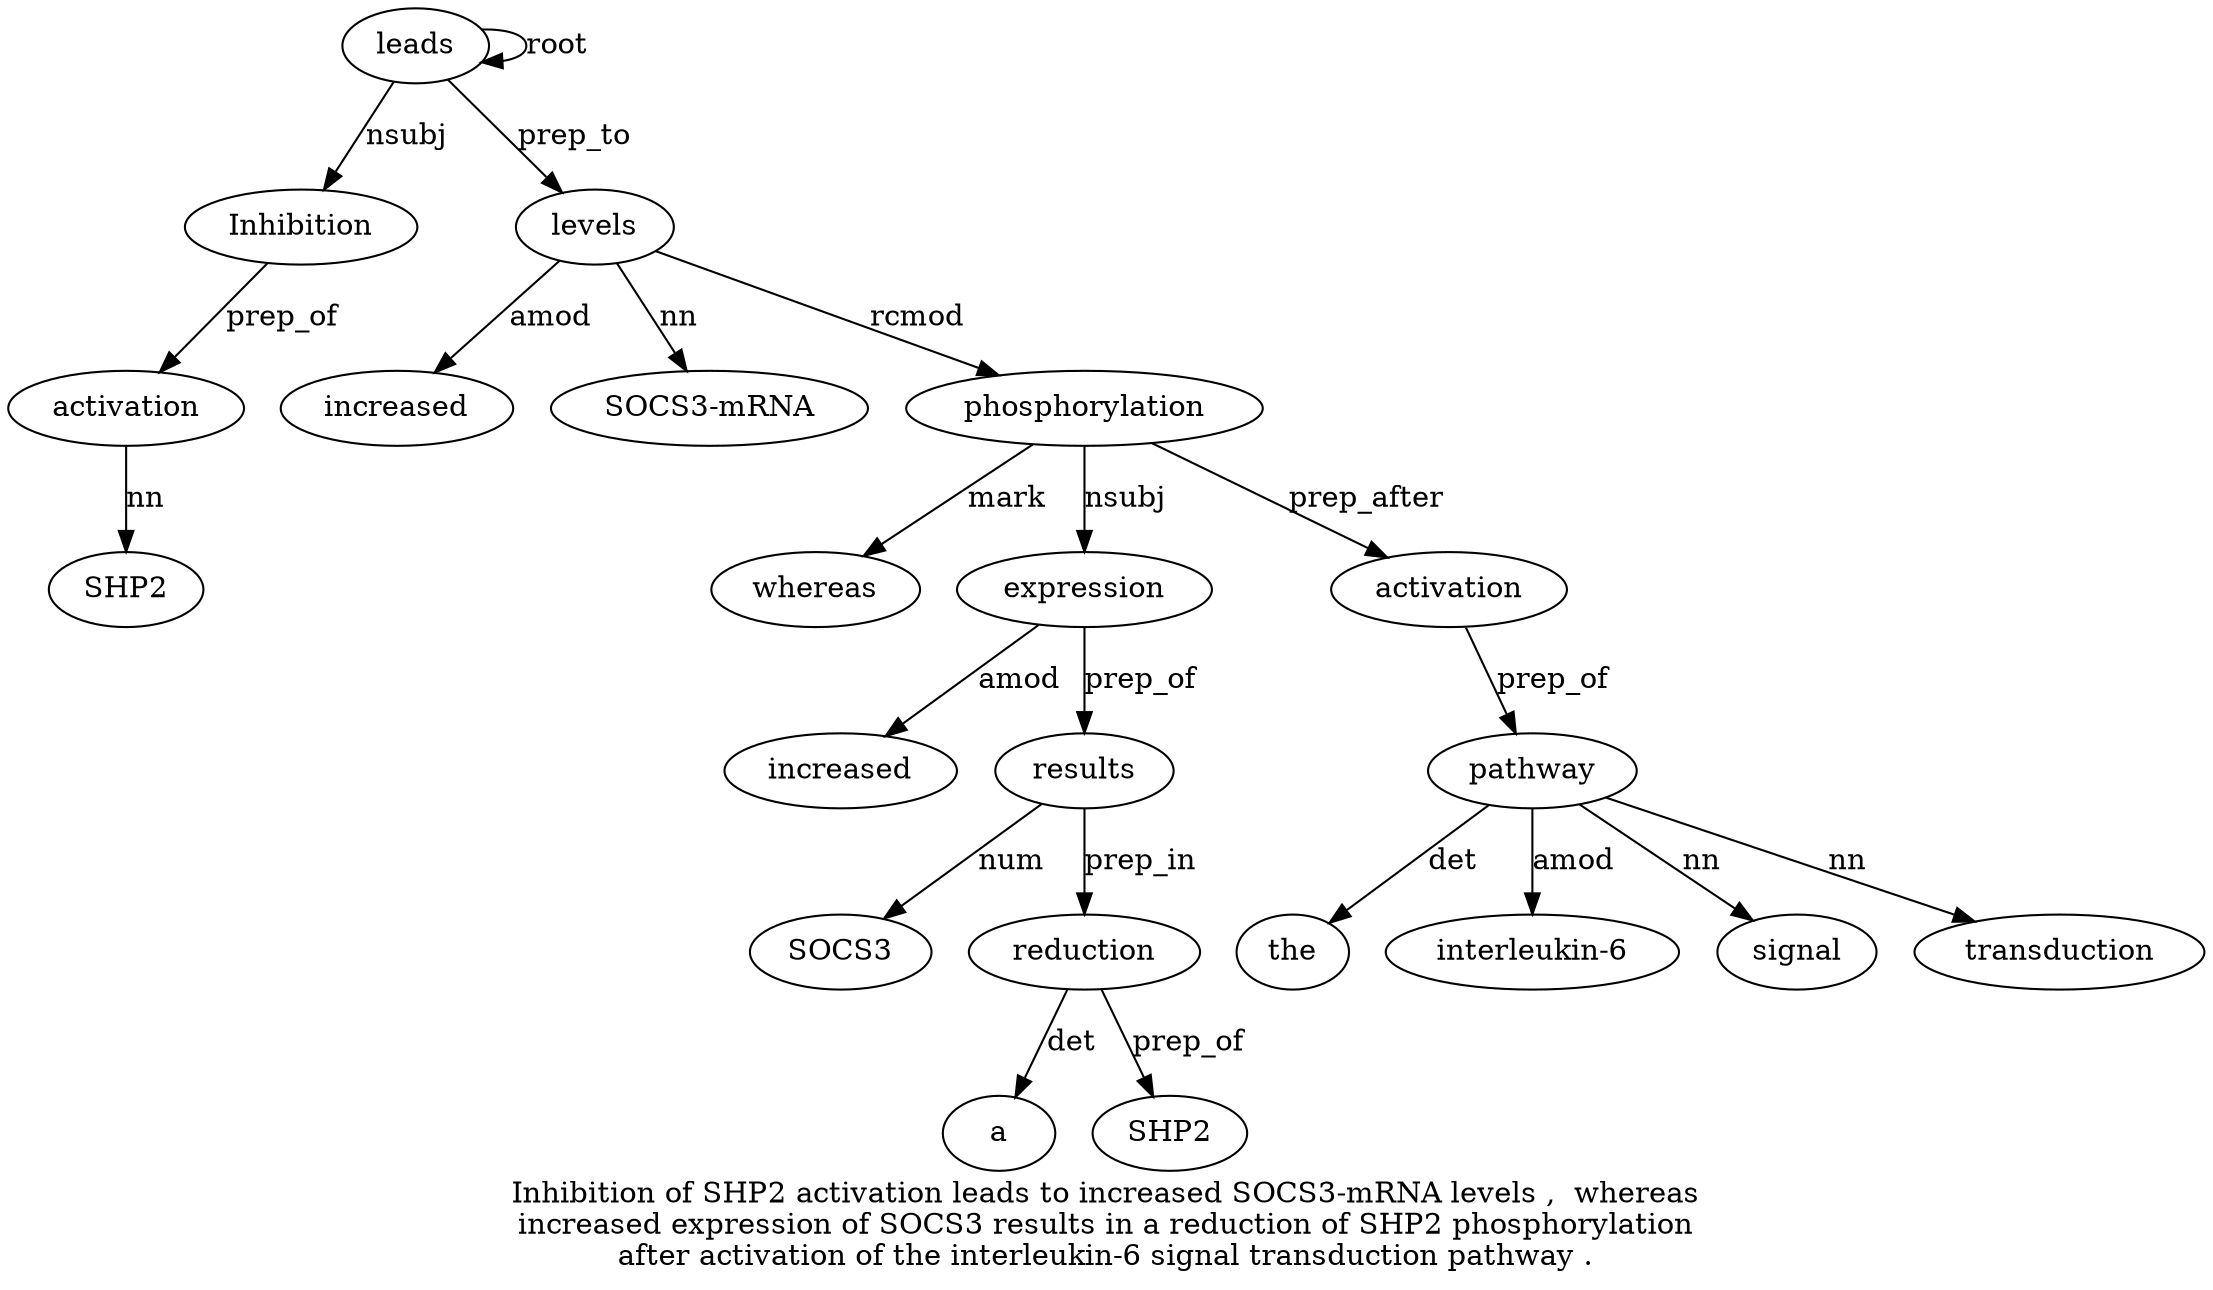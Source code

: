 digraph "Inhibition of SHP2 activation leads to increased SOCS3-mRNA levels ,  whereas increased expression of SOCS3 results in a reduction of SHP2 phosphorylation after activation of the interleukin-6 signal transduction pathway ." {
label="Inhibition of SHP2 activation leads to increased SOCS3-mRNA levels ,  whereas
increased expression of SOCS3 results in a reduction of SHP2 phosphorylation
after activation of the interleukin-6 signal transduction pathway .";
leads5 [style=filled, fillcolor=white, label=leads];
Inhibition1 [style=filled, fillcolor=white, label=Inhibition];
leads5 -> Inhibition1  [label=nsubj];
activation4 [style=filled, fillcolor=white, label=activation];
SHP23 [style=filled, fillcolor=white, label=SHP2];
activation4 -> SHP23  [label=nn];
Inhibition1 -> activation4  [label=prep_of];
leads5 -> leads5  [label=root];
levels9 [style=filled, fillcolor=white, label=levels];
increased7 [style=filled, fillcolor=white, label=increased];
levels9 -> increased7  [label=amod];
"SOCS3-mRNA8" [style=filled, fillcolor=white, label="SOCS3-mRNA"];
levels9 -> "SOCS3-mRNA8"  [label=nn];
leads5 -> levels9  [label=prep_to];
phosphorylation22 [style=filled, fillcolor=white, label=phosphorylation];
whereas11 [style=filled, fillcolor=white, label=whereas];
phosphorylation22 -> whereas11  [label=mark];
expression13 [style=filled, fillcolor=white, label=expression];
increased12 [style=filled, fillcolor=white, label=increased];
expression13 -> increased12  [label=amod];
phosphorylation22 -> expression13  [label=nsubj];
results16 [style=filled, fillcolor=white, label=results];
SOCS315 [style=filled, fillcolor=white, label=SOCS3];
results16 -> SOCS315  [label=num];
expression13 -> results16  [label=prep_of];
reduction19 [style=filled, fillcolor=white, label=reduction];
a18 [style=filled, fillcolor=white, label=a];
reduction19 -> a18  [label=det];
results16 -> reduction19  [label=prep_in];
SHP221 [style=filled, fillcolor=white, label=SHP2];
reduction19 -> SHP221  [label=prep_of];
levels9 -> phosphorylation22  [label=rcmod];
activation24 [style=filled, fillcolor=white, label=activation];
phosphorylation22 -> activation24  [label=prep_after];
pathway30 [style=filled, fillcolor=white, label=pathway];
the26 [style=filled, fillcolor=white, label=the];
pathway30 -> the26  [label=det];
"interleukin-627" [style=filled, fillcolor=white, label="interleukin-6"];
pathway30 -> "interleukin-627"  [label=amod];
signal28 [style=filled, fillcolor=white, label=signal];
pathway30 -> signal28  [label=nn];
transduction29 [style=filled, fillcolor=white, label=transduction];
pathway30 -> transduction29  [label=nn];
activation24 -> pathway30  [label=prep_of];
}
